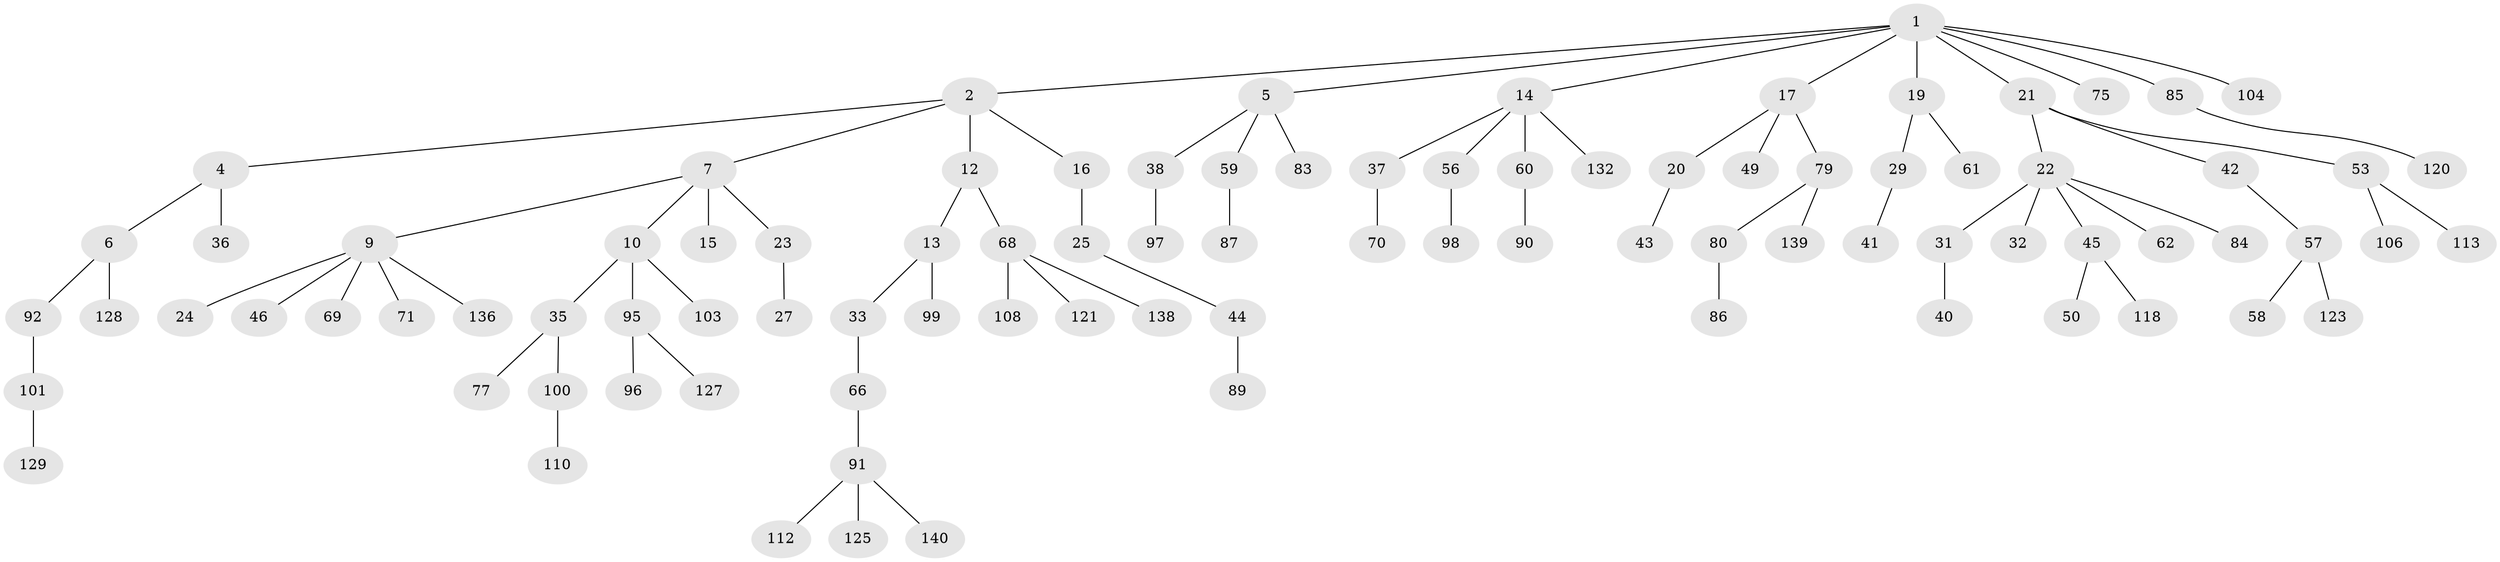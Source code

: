 // Generated by graph-tools (version 1.1) at 2025/52/02/27/25 19:52:12]
// undirected, 92 vertices, 91 edges
graph export_dot {
graph [start="1"]
  node [color=gray90,style=filled];
  1 [super="+3"];
  2 [super="+11"];
  4 [super="+30"];
  5;
  6 [super="+135"];
  7 [super="+8"];
  9 [super="+18"];
  10 [super="+28"];
  12 [super="+34"];
  13;
  14 [super="+55"];
  15;
  16 [super="+78"];
  17 [super="+51"];
  19 [super="+47"];
  20;
  21 [super="+67"];
  22 [super="+26"];
  23;
  24;
  25;
  27 [super="+65"];
  29;
  31 [super="+114"];
  32 [super="+117"];
  33 [super="+63"];
  35 [super="+82"];
  36 [super="+81"];
  37 [super="+39"];
  38 [super="+73"];
  40 [super="+143"];
  41;
  42 [super="+54"];
  43 [super="+119"];
  44 [super="+72"];
  45 [super="+48"];
  46;
  49 [super="+52"];
  50;
  53 [super="+74"];
  56;
  57 [super="+64"];
  58;
  59 [super="+107"];
  60 [super="+93"];
  61;
  62 [super="+105"];
  66 [super="+116"];
  68 [super="+76"];
  69;
  70;
  71 [super="+122"];
  75;
  77 [super="+88"];
  79 [super="+141"];
  80;
  83 [super="+94"];
  84 [super="+109"];
  85 [super="+111"];
  86 [super="+133"];
  87;
  89;
  90;
  91 [super="+126"];
  92;
  95 [super="+142"];
  96;
  97;
  98 [super="+124"];
  99 [super="+115"];
  100 [super="+102"];
  101;
  103;
  104;
  106;
  108;
  110;
  112 [super="+134"];
  113;
  118 [super="+130"];
  120;
  121;
  123;
  125;
  127 [super="+137"];
  128;
  129 [super="+131"];
  132;
  136;
  138;
  139;
  140;
  1 -- 2;
  1 -- 5;
  1 -- 14;
  1 -- 19;
  1 -- 75;
  1 -- 85;
  1 -- 104;
  1 -- 21;
  1 -- 17;
  2 -- 4;
  2 -- 7;
  2 -- 12;
  2 -- 16;
  4 -- 6;
  4 -- 36;
  5 -- 38;
  5 -- 59;
  5 -- 83;
  6 -- 92;
  6 -- 128;
  7 -- 15;
  7 -- 9;
  7 -- 10;
  7 -- 23;
  9 -- 71;
  9 -- 136;
  9 -- 24;
  9 -- 69;
  9 -- 46;
  10 -- 95;
  10 -- 35;
  10 -- 103;
  12 -- 13;
  12 -- 68;
  13 -- 33;
  13 -- 99;
  14 -- 37;
  14 -- 60;
  14 -- 132;
  14 -- 56;
  16 -- 25;
  17 -- 20;
  17 -- 49;
  17 -- 79;
  19 -- 29;
  19 -- 61;
  20 -- 43;
  21 -- 22;
  21 -- 42;
  21 -- 53;
  22 -- 32;
  22 -- 45;
  22 -- 62;
  22 -- 84;
  22 -- 31;
  23 -- 27;
  25 -- 44;
  29 -- 41;
  31 -- 40;
  33 -- 66;
  35 -- 77;
  35 -- 100;
  37 -- 70;
  38 -- 97;
  42 -- 57;
  44 -- 89;
  45 -- 118;
  45 -- 50;
  53 -- 106;
  53 -- 113;
  56 -- 98;
  57 -- 58;
  57 -- 123;
  59 -- 87;
  60 -- 90;
  66 -- 91;
  68 -- 108;
  68 -- 121;
  68 -- 138;
  79 -- 80;
  79 -- 139;
  80 -- 86;
  85 -- 120;
  91 -- 112;
  91 -- 125;
  91 -- 140;
  92 -- 101;
  95 -- 96;
  95 -- 127;
  100 -- 110;
  101 -- 129;
}
